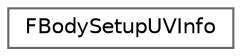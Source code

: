 digraph "Graphical Class Hierarchy"
{
 // INTERACTIVE_SVG=YES
 // LATEX_PDF_SIZE
  bgcolor="transparent";
  edge [fontname=Helvetica,fontsize=10,labelfontname=Helvetica,labelfontsize=10];
  node [fontname=Helvetica,fontsize=10,shape=box,height=0.2,width=0.4];
  rankdir="LR";
  Node0 [id="Node000000",label="FBodySetupUVInfo",height=0.2,width=0.4,color="grey40", fillcolor="white", style="filled",URL="$d3/d34/structFBodySetupUVInfo.html",tooltip="UV information for BodySetup, only created if UPhysicsSettings::bSupportUVFromHitResults."];
}
